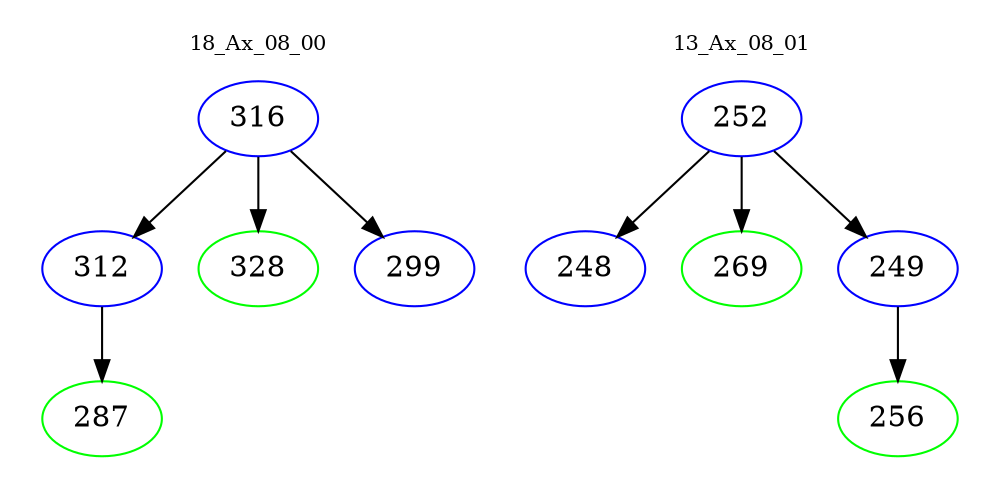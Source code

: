 digraph{
subgraph cluster_0 {
color = white
label = "18_Ax_08_00";
fontsize=10;
T0_316 [label="316", color="blue"]
T0_316 -> T0_312 [color="black"]
T0_312 [label="312", color="blue"]
T0_312 -> T0_287 [color="black"]
T0_287 [label="287", color="green"]
T0_316 -> T0_328 [color="black"]
T0_328 [label="328", color="green"]
T0_316 -> T0_299 [color="black"]
T0_299 [label="299", color="blue"]
}
subgraph cluster_1 {
color = white
label = "13_Ax_08_01";
fontsize=10;
T1_252 [label="252", color="blue"]
T1_252 -> T1_248 [color="black"]
T1_248 [label="248", color="blue"]
T1_252 -> T1_269 [color="black"]
T1_269 [label="269", color="green"]
T1_252 -> T1_249 [color="black"]
T1_249 [label="249", color="blue"]
T1_249 -> T1_256 [color="black"]
T1_256 [label="256", color="green"]
}
}
